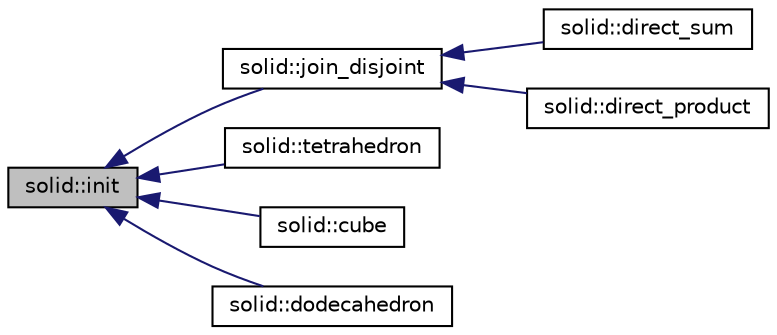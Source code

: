digraph "solid::init"
{
  edge [fontname="Helvetica",fontsize="10",labelfontname="Helvetica",labelfontsize="10"];
  node [fontname="Helvetica",fontsize="10",shape=record];
  rankdir="LR";
  Node3117 [label="solid::init",height=0.2,width=0.4,color="black", fillcolor="grey75", style="filled", fontcolor="black"];
  Node3117 -> Node3118 [dir="back",color="midnightblue",fontsize="10",style="solid",fontname="Helvetica"];
  Node3118 [label="solid::join_disjoint",height=0.2,width=0.4,color="black", fillcolor="white", style="filled",URL="$d8/def/classsolid.html#ac3c7868e3b650b7112309c7ad15a394c"];
  Node3118 -> Node3119 [dir="back",color="midnightblue",fontsize="10",style="solid",fontname="Helvetica"];
  Node3119 [label="solid::direct_sum",height=0.2,width=0.4,color="black", fillcolor="white", style="filled",URL="$d8/def/classsolid.html#a2045d572bdbd493c541c69624baeedbf"];
  Node3118 -> Node3120 [dir="back",color="midnightblue",fontsize="10",style="solid",fontname="Helvetica"];
  Node3120 [label="solid::direct_product",height=0.2,width=0.4,color="black", fillcolor="white", style="filled",URL="$d8/def/classsolid.html#a8b4527c066bcebd2e6542fe158c607b0"];
  Node3117 -> Node3121 [dir="back",color="midnightblue",fontsize="10",style="solid",fontname="Helvetica"];
  Node3121 [label="solid::tetrahedron",height=0.2,width=0.4,color="black", fillcolor="white", style="filled",URL="$d8/def/classsolid.html#ad40cf6e9d27be77f0a01528442e04682"];
  Node3117 -> Node3122 [dir="back",color="midnightblue",fontsize="10",style="solid",fontname="Helvetica"];
  Node3122 [label="solid::cube",height=0.2,width=0.4,color="black", fillcolor="white", style="filled",URL="$d8/def/classsolid.html#a308e6888759550da489397527ed89137"];
  Node3117 -> Node3123 [dir="back",color="midnightblue",fontsize="10",style="solid",fontname="Helvetica"];
  Node3123 [label="solid::dodecahedron",height=0.2,width=0.4,color="black", fillcolor="white", style="filled",URL="$d8/def/classsolid.html#a514072d4dfd0f82ba24b0df1ac302d6f"];
}
